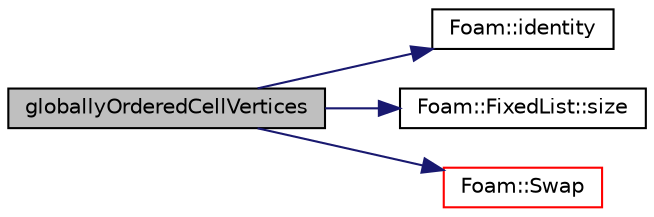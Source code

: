 digraph "globallyOrderedCellVertices"
{
  bgcolor="transparent";
  edge [fontname="Helvetica",fontsize="10",labelfontname="Helvetica",labelfontsize="10"];
  node [fontname="Helvetica",fontsize="10",shape=record];
  rankdir="LR";
  Node1 [label="globallyOrderedCellVertices",height=0.2,width=0.4,color="black", fillcolor="grey75", style="filled", fontcolor="black"];
  Node1 -> Node2 [color="midnightblue",fontsize="10",style="solid",fontname="Helvetica"];
  Node2 [label="Foam::identity",height=0.2,width=0.4,color="black",URL="$a10733.html#a36af96cb841435845fffb4fe69208490",tooltip="Create identity map (map[i] == i) of given length. "];
  Node1 -> Node3 [color="midnightblue",fontsize="10",style="solid",fontname="Helvetica"];
  Node3 [label="Foam::FixedList::size",height=0.2,width=0.4,color="black",URL="$a00823.html#a723361dc2020160f5492e8fe2d09fa44",tooltip="Return the number of elements in the FixedList. "];
  Node1 -> Node4 [color="midnightblue",fontsize="10",style="solid",fontname="Helvetica"];
  Node4 [label="Foam::Swap",height=0.2,width=0.4,color="red",URL="$a10733.html#ac6e6a40a7bda559df02d5ab6cc6f7e00"];
}
